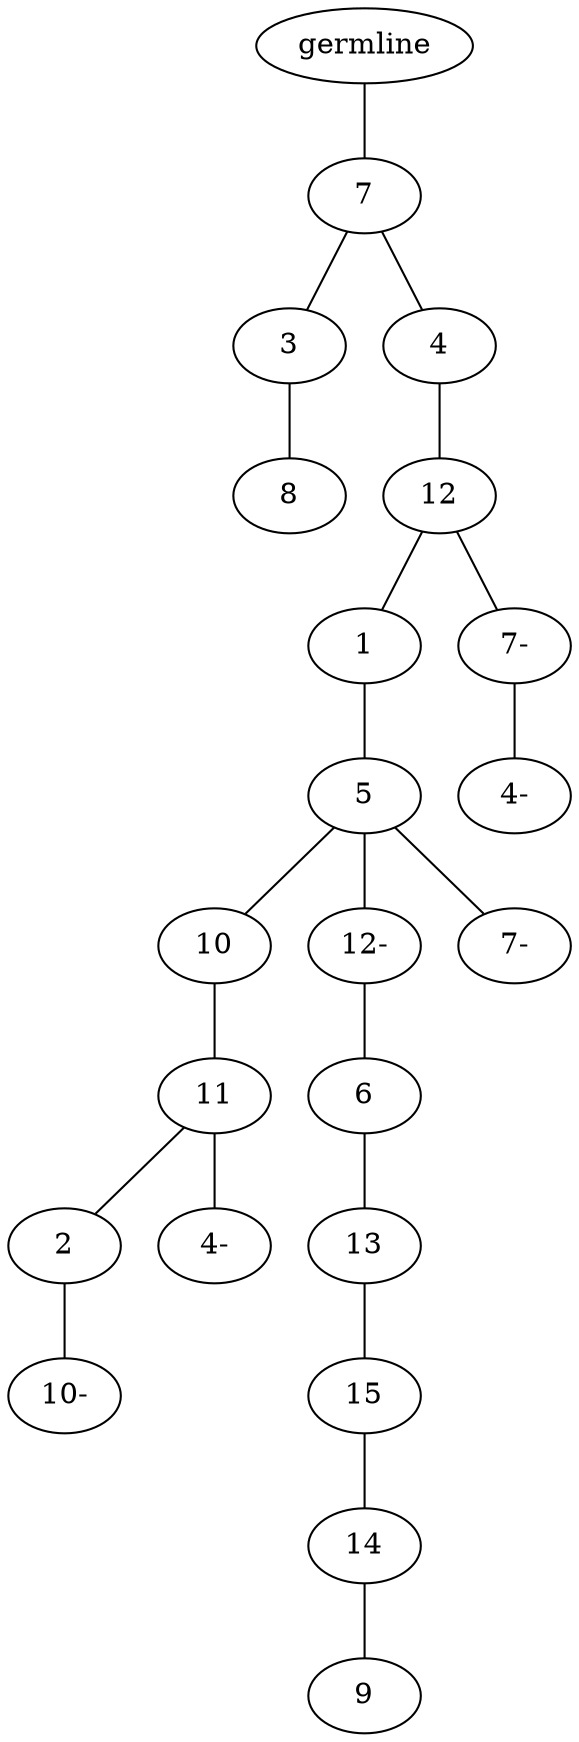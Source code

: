 graph tree {
    "140293442846288" [label="germline"];
    "140293442888944" [label="7"];
    "140293442891344" [label="3"];
    "140293442454432" [label="8"];
    "140293442454816" [label="4"];
    "140293442454144" [label="12"];
    "140293442455056" [label="1"];
    "140293442455488" [label="5"];
    "140293442455872" [label="10"];
    "140293442456160" [label="11"];
    "140293442456448" [label="2"];
    "140293442456736" [label="10-"];
    "140293442457264" [label="4-"];
    "140293442456688" [label="12-"];
    "140293442456976" [label="6"];
    "140293442457120" [label="13"];
    "140293442457216" [label="15"];
    "140293442424896" [label="14"];
    "140293442425328" [label="9"];
    "140293442456928" [label="7-"];
    "140293442456112" [label="7-"];
    "140293442455920" [label="4-"];
    "140293442846288" -- "140293442888944";
    "140293442888944" -- "140293442891344";
    "140293442888944" -- "140293442454816";
    "140293442891344" -- "140293442454432";
    "140293442454816" -- "140293442454144";
    "140293442454144" -- "140293442455056";
    "140293442454144" -- "140293442456112";
    "140293442455056" -- "140293442455488";
    "140293442455488" -- "140293442455872";
    "140293442455488" -- "140293442456688";
    "140293442455488" -- "140293442456928";
    "140293442455872" -- "140293442456160";
    "140293442456160" -- "140293442456448";
    "140293442456160" -- "140293442457264";
    "140293442456448" -- "140293442456736";
    "140293442456688" -- "140293442456976";
    "140293442456976" -- "140293442457120";
    "140293442457120" -- "140293442457216";
    "140293442457216" -- "140293442424896";
    "140293442424896" -- "140293442425328";
    "140293442456112" -- "140293442455920";
}
